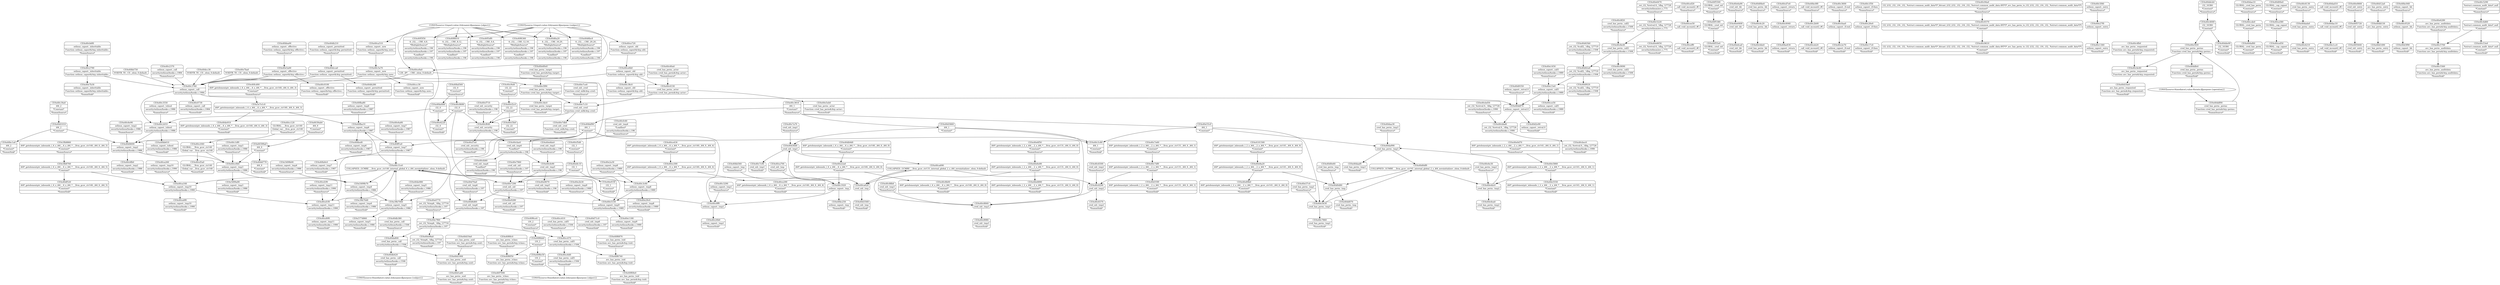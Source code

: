 digraph {
	CE0x40fded0 [shape=record,shape=Mrecord,label="{CE0x40fded0|selinux_capset:_tmp6|security/selinux/hooks.c,1987|*SummSink*}"]
	CE0x40f6870 [shape=record,shape=Mrecord,label="{CE0x40f6870|avc_has_perm:_tsid|Function::avc_has_perm&Arg::tsid::|*SummSource*}"]
	CE0x40cef20 [shape=record,shape=Mrecord,label="{CE0x40cef20|_call_void_mcount()_#3|*SummSource*}"]
	CE0x40c5220 [shape=record,shape=Mrecord,label="{CE0x40c5220|_ret_i32_%retval.0,_!dbg_!27728|security/selinux/avc.c,775}"]
	CE0x40cf5d0 [shape=record,shape=Mrecord,label="{CE0x40cf5d0|i32_1|*Constant*|*SummSource*}"]
	CE0x40e29c0 [shape=record,shape=Mrecord,label="{CE0x40e29c0|selinux_capset:_tmp8|security/selinux/hooks.c,1989|*SummSink*}"]
	CE0x40c8b00 [shape=record,shape=Mrecord,label="{CE0x40c8b00|i64*_getelementptr_inbounds_(_6_x_i64_,_6_x_i64_*___llvm_gcov_ctr140,_i64_0,_i64_0)|*Constant*|*SummSink*}"]
	CE0x40d9350 [shape=record,shape=Mrecord,label="{CE0x40d9350|selinux_capset:_retval.0|*SummSource*}"]
	CE0x40bb560 [shape=record,shape=Mrecord,label="{CE0x40bb560|selinux_capset:_tmp|*SummSource*}"]
	CE0x40d42a0 [shape=record,shape=Mrecord,label="{CE0x40d42a0|_ret_i32_%call2,_!dbg_!27719|security/selinux/hooks.c,1508}"]
	CE0x40da990 [shape=record,shape=Mrecord,label="{CE0x40da990|cred_has_perm:_tmp3}"]
	CE0x40e5860 [shape=record,shape=Mrecord,label="{CE0x40e5860|i64*_getelementptr_inbounds_(_2_x_i64_,_2_x_i64_*___llvm_gcov_ctr141,_i64_0,_i64_1)|*Constant*}"]
	CE0x40f5500 [shape=record,shape=Mrecord,label="{CE0x40f5500|GLOBAL:_cred_sid|*Constant*|*SummSource*}"]
	CE0x40e6a90 [shape=record,shape=Mrecord,label="{CE0x40e6a90|cred_sid:_bb|*SummSource*}"]
	CE0x40f55e0 [shape=record,shape=Mrecord,label="{CE0x40f55e0|GLOBAL:_cred_sid|*Constant*|*SummSink*}"]
	CE0x40c6c20 [shape=record,shape=Mrecord,label="{CE0x40c6c20|cred_has_perm:_bb}"]
	CE0x40dd070 [shape=record,shape=Mrecord,label="{CE0x40dd070|cred_has_perm:_tmp|*SummSink*}"]
	CE0x40f6ce0 [shape=record,shape=Mrecord,label="{CE0x40f6ce0|i16_2|*Constant*|*SummSource*}"]
	CE0x40e7960 [shape=record,shape=Mrecord,label="{CE0x40e7960|cred_sid:_sid|security/selinux/hooks.c,197|*SummSource*}"]
	CE0x40f6010 [shape=record,shape=Mrecord,label="{CE0x40f6010|4:_i32,_:_CRE_8,12_|*MultipleSource*|security/selinux/hooks.c,196|security/selinux/hooks.c,197|*LoadInst*|security/selinux/hooks.c,196}"]
	CE0x40c0040 [shape=record,shape=Mrecord,label="{CE0x40c0040|selinux_capset:_return}"]
	CE0x40bb610 [shape=record,shape=Mrecord,label="{CE0x40bb610|selinux_capset:_tobool|security/selinux/hooks.c,1986|*SummSink*}"]
	CE0x40e0770 [shape=record,shape=Mrecord,label="{CE0x40e0770|_ret_i32_%tmp6,_!dbg_!27716|security/selinux/hooks.c,197|*SummSource*}"]
	CE0x5fb8860 [shape=record,shape=Mrecord,label="{CE0x5fb8860|i64*_getelementptr_inbounds_(_6_x_i64_,_6_x_i64_*___llvm_gcov_ctr140,_i64_0,_i64_5)|*Constant*|*SummSource*}"]
	CE0x40bbf90 [shape=record,shape=Mrecord,label="{CE0x40bbf90|i64_1|*Constant*}"]
	CE0x5774860 [shape=record,shape=Mrecord,label="{CE0x5774860|selinux_capset:_tmp5|security/selinux/hooks.c,1986|*SummSink*}"]
	CE0x40ceb20 [shape=record,shape=Mrecord,label="{CE0x40ceb20|_call_void_mcount()_#3|*SummSink*}"]
	CE0x40c20b0 [shape=record,shape=Mrecord,label="{CE0x40c20b0|selinux_capset:_tmp1|*SummSink*}"]
	CE0x6039ab0 [shape=record,shape=Mrecord,label="{CE0x6039ab0|i64_0|*Constant*|*SummSource*}"]
	CE0x5499b70 [shape=record,shape=Mrecord,label="{CE0x5499b70|selinux_capset:_tmp4|security/selinux/hooks.c,1986}"]
	CE0x40ca690 [shape=record,shape=Mrecord,label="{CE0x40ca690|COLLAPSED:_GCMRE___llvm_gcov_ctr131_internal_global_2_x_i64_zeroinitializer:_elem_0:default:}"]
	CE0x40e7ce0 [shape=record,shape=Mrecord,label="{CE0x40e7ce0|cred_sid:_cred|Function::cred_sid&Arg::cred::|*SummSource*}"]
	CE0x40c6fb0 [shape=record,shape=Mrecord,label="{CE0x40c6fb0|selinux_capset:_tmp2|security/selinux/hooks.c,1986|*SummSink*}"]
	CE0x40cee50 [shape=record,shape=Mrecord,label="{CE0x40cee50|_call_void_mcount()_#3}"]
	CE0x40e08a0 [shape=record,shape=Mrecord,label="{CE0x40e08a0|_ret_i32_%tmp6,_!dbg_!27716|security/selinux/hooks.c,197|*SummSink*}"]
	CE0x40c0aa0 [shape=record,shape=Mrecord,label="{CE0x40c0aa0|selinux_capset:_if.end}"]
	CE0x40ddf70 [shape=record,shape=Mrecord,label="{CE0x40ddf70|selinux_capset:_retval.0}"]
	CE0x40f5df0 [shape=record,shape=Mrecord,label="{CE0x40f5df0|4:_i32,_:_CRE_0,4_|*MultipleSource*|security/selinux/hooks.c,196|security/selinux/hooks.c,197|*LoadInst*|security/selinux/hooks.c,196}"]
	"CONST[source:1(input),value:2(dynamic)][purpose:{subject}]"
	CE0x40ca0f0 [shape=record,shape=Mrecord,label="{CE0x40ca0f0|selinux_capset:_tmp10|security/selinux/hooks.c,1990|*SummSink*}"]
	CE0x40cd1f0 [shape=record,shape=Mrecord,label="{CE0x40cd1f0|selinux_capset:_tmp11|security/selinux/hooks.c,1990}"]
	CE0x5e7e1c0 [shape=record,shape=Mrecord,label="{CE0x5e7e1c0|i64*_getelementptr_inbounds_(_6_x_i64_,_6_x_i64_*___llvm_gcov_ctr140,_i64_0,_i64_3)|*Constant*}"]
	CE0x40e5f90 [shape=record,shape=Mrecord,label="{CE0x40e5f90|cred_has_perm:_target|Function::cred_has_perm&Arg::target::}"]
	CE0x40c8300 [shape=record,shape=Mrecord,label="{CE0x40c8300|cred_sid:_tmp2|*SummSource*}"]
	CE0x40c26e0 [shape=record,shape=Mrecord,label="{CE0x40c26e0|selinux_capset:_if.then}"]
	CE0x40c9370 [shape=record,shape=Mrecord,label="{CE0x40c9370|i32_(i32,_i32,_i16,_i32,_%struct.common_audit_data*)*_bitcast_(i32_(i32,_i32,_i16,_i32,_%struct.common_audit_data.495*)*_avc_has_perm_to_i32_(i32,_i32,_i16,_i32,_%struct.common_audit_data*)*)|*Constant*}"]
	CE0x40c1360 [shape=record,shape=Mrecord,label="{CE0x40c1360|selinux_capset:_entry|*SummSink*}"]
	CE0x40e7f60 [shape=record,shape=Mrecord,label="{CE0x40e7f60|_ret_i32_%tmp6,_!dbg_!27716|security/selinux/hooks.c,197}"]
	CE0x40c6330 [shape=record,shape=Mrecord,label="{CE0x40c6330|cred_has_perm:_actor|Function::cred_has_perm&Arg::actor::}"]
	CE0x40f5380 [shape=record,shape=Mrecord,label="{CE0x40f5380|GLOBAL:_cred_sid|*Constant*}"]
	CE0x40c3290 [shape=record,shape=Mrecord,label="{CE0x40c3290|selinux_capset:_tmp1|*SummSource*}"]
	CE0x40e7db0 [shape=record,shape=Mrecord,label="{CE0x40e7db0|cred_sid:_cred|Function::cred_sid&Arg::cred::|*SummSink*}"]
	CE0x40fa9c0 [shape=record,shape=Mrecord,label="{CE0x40fa9c0|selinux_capset:_tmp7|security/selinux/hooks.c,1987|*SummSink*}"]
	CE0x40f6e50 [shape=record,shape=Mrecord,label="{CE0x40f6e50|i16_2|*Constant*|*SummSink*}"]
	CE0x40c4000 [shape=record,shape=Mrecord,label="{CE0x40c4000|i32_16384|*Constant*}"]
	CE0x40c8980 [shape=record,shape=Mrecord,label="{CE0x40c8980|cred_sid:_tmp3|*SummSink*}"]
	CE0x40ccde0 [shape=record,shape=Mrecord,label="{CE0x40ccde0|GLOBAL:_cred_has_perm|*Constant*}"]
	CE0x40cbec0 [shape=record,shape=Mrecord,label="{CE0x40cbec0|_ret_i32_%retval.0,_!dbg_!27726|security/selinux/hooks.c,1990|*SummSink*}"]
	CE0x40bc0f0 [shape=record,shape=Mrecord,label="{CE0x40bc0f0|_call_void_mcount()_#3|*SummSource*}"]
	CE0x40cfe90 [shape=record,shape=Mrecord,label="{CE0x40cfe90|cred_sid:_tmp5|security/selinux/hooks.c,196}"]
	CE0x40ca580 [shape=record,shape=Mrecord,label="{CE0x40ca580|GLOBAL:_cap_capset|*Constant*}"]
	CE0x40e5eb0 [shape=record,shape=Mrecord,label="{CE0x40e5eb0|cred_has_perm:_actor|Function::cred_has_perm&Arg::actor::|*SummSink*}"]
	CE0x40d00e0 [shape=record,shape=Mrecord,label="{CE0x40d00e0|GLOBAL:_cap_capset|*Constant*|*SummSource*}"]
	CE0x40c6e90 [shape=record,shape=Mrecord,label="{CE0x40c6e90|selinux_capset:_tmp2|security/selinux/hooks.c,1986|*SummSource*}"]
	CE0x5fb8760 [shape=record,shape=Mrecord,label="{CE0x5fb8760|i64*_getelementptr_inbounds_(_6_x_i64_,_6_x_i64_*___llvm_gcov_ctr140,_i64_0,_i64_5)|*Constant*}"]
	CE0x40e0d70 [shape=record,shape=Mrecord,label="{CE0x40e0d70|i64*_getelementptr_inbounds_(_2_x_i64_,_2_x_i64_*___llvm_gcov_ctr141,_i64_0,_i64_1)|*Constant*|*SummSource*}"]
	"CONST[source:0(mediator),value:2(dynamic)][purpose:{subject}]"
	CE0x40c8680 [shape=record,shape=Mrecord,label="{CE0x40c8680|i32_0|*Constant*}"]
	CE0x40c9610 [shape=record,shape=Mrecord,label="{CE0x40c9610|i32_(i32,_i32,_i16,_i32,_%struct.common_audit_data*)*_bitcast_(i32_(i32,_i32,_i16,_i32,_%struct.common_audit_data.495*)*_avc_has_perm_to_i32_(i32,_i32,_i16,_i32,_%struct.common_audit_data*)*)|*Constant*|*SummSink*}"]
	CE0x40e27f0 [shape=record,shape=Mrecord,label="{CE0x40e27f0|selinux_capset:_entry}"]
	CE0x40ce300 [shape=record,shape=Mrecord,label="{CE0x40ce300|i64*_getelementptr_inbounds_(_6_x_i64_,_6_x_i64_*___llvm_gcov_ctr140,_i64_0,_i64_4)|*Constant*}"]
	CE0x40e55c0 [shape=record,shape=Mrecord,label="{CE0x40e55c0|i64_1|*Constant*}"]
	CE0x40ca700 [shape=record,shape=Mrecord,label="{CE0x40ca700|cred_sid:_tmp|*SummSource*}"]
	CE0x40d71c0 [shape=record,shape=Mrecord,label="{CE0x40d71c0|cred_sid:_tmp6|security/selinux/hooks.c,197|*SummSink*}"]
	CE0x40dd770 [shape=record,shape=Mrecord,label="{CE0x40dd770|i64_0|*Constant*|*SummSink*}"]
	CE0x40c34a0 [shape=record,shape=Mrecord,label="{CE0x40c34a0|i64_2|*Constant*|*SummSource*}"]
	CE0x40c1df0 [shape=record,shape=Mrecord,label="{CE0x40c1df0|selinux_capset:_tmp3|security/selinux/hooks.c,1986|*SummSource*}"]
	CE0x40fba10 [shape=record,shape=Mrecord,label="{CE0x40fba10|selinux_capset:_tmp6|security/selinux/hooks.c,1987}"]
	CE0x40bba00 [shape=record,shape=Mrecord,label="{CE0x40bba00|selinux_capset:_effective|Function::selinux_capset&Arg::effective::|*SummSource*}"]
	CE0x40d2e90 [shape=record,shape=Mrecord,label="{CE0x40d2e90|selinux_capset:_retval.0|*SummSink*}"]
	CE0x40ca260 [shape=record,shape=Mrecord,label="{CE0x40ca260|selinux_capset:_tmp10|security/selinux/hooks.c,1990|*SummSource*}"]
	CE0x40cbd50 [shape=record,shape=Mrecord,label="{CE0x40cbd50|_ret_i32_%retval.0,_!dbg_!27726|security/selinux/hooks.c,1990|*SummSource*}"]
	CE0x40cce50 [shape=record,shape=Mrecord,label="{CE0x40cce50|selinux_capset:_call1|security/selinux/hooks.c,1989|*SummSink*}"]
	CE0x40e8a20 [shape=record,shape=Mrecord,label="{CE0x40e8a20|i64*_getelementptr_inbounds_(_2_x_i64_,_2_x_i64_*___llvm_gcov_ctr141,_i64_0,_i64_0)|*Constant*}"]
	CE0x40ca160 [shape=record,shape=Mrecord,label="{CE0x40ca160|selinux_capset:_tmp10|security/selinux/hooks.c,1990}"]
	CE0x40cfc60 [shape=record,shape=Mrecord,label="{CE0x40cfc60|cred_sid:_tmp4|*LoadInst*|security/selinux/hooks.c,196|*SummSource*}"]
	"CONST[source:0(mediator),value:0(static)][purpose:{operation}]"
	CE0x40d1010 [shape=record,shape=Mrecord,label="{CE0x40d1010|i64_2|*Constant*}"]
	CE0x40d36d0 [shape=record,shape=Mrecord,label="{CE0x40d36d0|cred_sid:_tmp1}"]
	CE0x40ce430 [shape=record,shape=Mrecord,label="{CE0x40ce430|i64*_getelementptr_inbounds_(_6_x_i64_,_6_x_i64_*___llvm_gcov_ctr140,_i64_0,_i64_4)|*Constant*|*SummSource*}"]
	CE0x40f6360 [shape=record,shape=Mrecord,label="{CE0x40f6360|4:_i32,_:_CRE_12,16_|*MultipleSource*|security/selinux/hooks.c,196|security/selinux/hooks.c,197|*LoadInst*|security/selinux/hooks.c,196}"]
	CE0x40de980 [shape=record,shape=Mrecord,label="{CE0x40de980|selinux_capset:_tmp5|security/selinux/hooks.c,1986|*SummSource*}"]
	"CONST[source:1(input),value:2(dynamic)][purpose:{object}]"
	CE0x40e6f50 [shape=record,shape=Mrecord,label="{CE0x40e6f50|i64*_getelementptr_inbounds_(_2_x_i64_,_2_x_i64_*___llvm_gcov_ctr131,_i64_0,_i64_0)|*Constant*|*SummSource*}"]
	CE0x40c6de0 [shape=record,shape=Mrecord,label="{CE0x40c6de0|cred_has_perm:_bb|*SummSink*}"]
	CE0x40da800 [shape=record,shape=Mrecord,label="{CE0x40da800|cred_has_perm:_call|security/selinux/hooks.c,1506}"]
	CE0x40c38c0 [shape=record,shape=Mrecord,label="{CE0x40c38c0|selinux_capset:_old|Function::selinux_capset&Arg::old::|*SummSink*}"]
	CE0x40e13e0 [shape=record,shape=Mrecord,label="{CE0x40e13e0|selinux_capset:_call1|security/selinux/hooks.c,1989}"]
	CE0x40c7df0 [shape=record,shape=Mrecord,label="{CE0x40c7df0|i64*_getelementptr_inbounds_(_2_x_i64_,_2_x_i64_*___llvm_gcov_ctr131,_i64_0,_i64_1)|*Constant*}"]
	CE0x40d3660 [shape=record,shape=Mrecord,label="{CE0x40d3660|i64_1|*Constant*}"]
	CE0x40e6400 [shape=record,shape=Mrecord,label="{CE0x40e6400|cred_sid:_bb}"]
	CE0x40c3810 [shape=record,shape=Mrecord,label="{CE0x40c3810|i64_1|*Constant*|*SummSource*}"]
	CE0x40c6130 [shape=record,shape=Mrecord,label="{CE0x40c6130|cred_has_perm:_entry|*SummSource*}"]
	CE0x40cc040 [shape=record,shape=Mrecord,label="{CE0x40cc040|GLOBAL:___llvm_gcov_ctr140|Global_var:__llvm_gcov_ctr140}"]
	CE0x40db9d0 [shape=record,shape=Mrecord,label="{CE0x40db9d0|i64*_getelementptr_inbounds_(_6_x_i64_,_6_x_i64_*___llvm_gcov_ctr140,_i64_0,_i64_0)|*Constant*|*SummSource*}"]
	CE0x40f6fc0 [shape=record,shape=Mrecord,label="{CE0x40f6fc0|avc_has_perm:_tclass|Function::avc_has_perm&Arg::tclass::|*SummSource*}"]
	CE0x40c31e0 [shape=record,shape=Mrecord,label="{CE0x40c31e0|COLLAPSED:_GCMRE___llvm_gcov_ctr140_internal_global_6_x_i64_zeroinitializer:_elem_0:default:}"]
	CE0x40e6470 [shape=record,shape=Mrecord,label="{CE0x40e6470|_ret_i32_%retval.0,_!dbg_!27728|security/selinux/avc.c,775|*SummSource*}"]
	CE0x40ce290 [shape=record,shape=Mrecord,label="{CE0x40ce290|i64*_getelementptr_inbounds_(_6_x_i64_,_6_x_i64_*___llvm_gcov_ctr140,_i64_0,_i64_4)|*Constant*|*SummSink*}"]
	CE0x40c5f40 [shape=record,shape=Mrecord,label="{CE0x40c5f40|selinux_capset:_entry|*SummSource*}"]
	CE0x40dac10 [shape=record,shape=Mrecord,label="{CE0x40dac10|_call_void_mcount()_#3}"]
	CE0x40f5720 [shape=record,shape=Mrecord,label="{CE0x40f5720|cred_sid:_entry}"]
	CE0x40e8c10 [shape=record,shape=Mrecord,label="{CE0x40e8c10|i32_1|*Constant*}"]
	CE0x40e9280 [shape=record,shape=Mrecord,label="{CE0x40e9280|cred_sid:_sid|security/selinux/hooks.c,197|*SummSink*}"]
	CE0x40dae10 [shape=record,shape=Mrecord,label="{CE0x40dae10|GLOBAL:_cred_has_perm|*Constant*|*SummSource*}"]
	CE0x40e5f20 [shape=record,shape=Mrecord,label="{CE0x40e5f20|cred_has_perm:_perms|Function::cred_has_perm&Arg::perms::}"]
	CE0x40e1450 [shape=record,shape=Mrecord,label="{CE0x40e1450|selinux_capset:_call1|security/selinux/hooks.c,1989|*SummSource*}"]
	CE0x40c1920 [shape=record,shape=Mrecord,label="{CE0x40c1920|selinux_capset:_tmp}"]
	CE0x40bd480 [shape=record,shape=Mrecord,label="{CE0x40bd480|i32_0|*Constant*}"]
	CE0x40e7b30 [shape=record,shape=Mrecord,label="{CE0x40e7b30|selinux_capset:_inheritable|Function::selinux_capset&Arg::inheritable::|*SummSink*}"]
	CE0x40e9070 [shape=record,shape=Mrecord,label="{CE0x40e9070|cred_sid:_tmp5|security/selinux/hooks.c,196|*SummSink*}"]
	CE0x40de910 [shape=record,shape=Mrecord,label="{CE0x40de910|i64*_getelementptr_inbounds_(_6_x_i64_,_6_x_i64_*___llvm_gcov_ctr140,_i64_0,_i64_3)|*Constant*|*SummSink*}"]
	CE0x40cd0f0 [shape=record,shape=Mrecord,label="{CE0x40cd0f0|selinux_capset:_tmp11|security/selinux/hooks.c,1990|*SummSink*}"]
	CE0x40e7ba0 [shape=record,shape=Mrecord,label="{CE0x40e7ba0|VOIDTB_TE:_CE:_elem_0:default:}"]
	CE0x40d1a60 [shape=record,shape=Mrecord,label="{CE0x40d1a60|avc_has_perm:_ssid|Function::avc_has_perm&Arg::ssid::|*SummSink*}"]
	CE0x40fba80 [shape=record,shape=Mrecord,label="{CE0x40fba80|selinux_capset:_tmp6|security/selinux/hooks.c,1987|*SummSource*}"]
	CE0x40ddf00 [shape=record,shape=Mrecord,label="{CE0x40ddf00|cred_has_perm:_perms|Function::cred_has_perm&Arg::perms::|*SummSource*}"]
	CE0x40d43b0 [shape=record,shape=Mrecord,label="{CE0x40d43b0|_ret_i32_%call2,_!dbg_!27719|security/selinux/hooks.c,1508|*SummSource*}"]
	CE0x40db420 [shape=record,shape=Mrecord,label="{CE0x40db420|cred_has_perm:_call|security/selinux/hooks.c,1506|*SummSink*}"]
	CE0x40e7290 [shape=record,shape=Mrecord,label="{CE0x40e7290|cred_sid:_sid|security/selinux/hooks.c,197}"]
	CE0x40c0100 [shape=record,shape=Mrecord,label="{CE0x40c0100|selinux_capset:_effective|Function::selinux_capset&Arg::effective::|*SummSink*}"]
	CE0x40d35f0 [shape=record,shape=Mrecord,label="{CE0x40d35f0|i64*_getelementptr_inbounds_(_2_x_i64_,_2_x_i64_*___llvm_gcov_ctr131,_i64_0,_i64_1)|*Constant*|*SummSink*}"]
	CE0x40c7860 [shape=record,shape=Mrecord,label="{CE0x40c7860|cred_has_perm:_tmp1|*SummSink*}"]
	CE0x40d12a0 [shape=record,shape=Mrecord,label="{CE0x40d12a0|avc_has_perm:_entry|*SummSource*}"]
	CE0x40c8290 [shape=record,shape=Mrecord,label="{CE0x40c8290|cred_sid:_tmp2}"]
	CE0x40f5f50 [shape=record,shape=Mrecord,label="{CE0x40f5f50|4:_i32,_:_CRE_4,8_|*MultipleSource*|security/selinux/hooks.c,196|security/selinux/hooks.c,197|*LoadInst*|security/selinux/hooks.c,196}"]
	CE0x4101500 [shape=record,shape=Mrecord,label="{CE0x4101500|i64*_getelementptr_inbounds_(_2_x_i64_,_2_x_i64_*___llvm_gcov_ctr141,_i64_0,_i64_0)|*Constant*|*SummSource*}"]
	CE0x40cfd40 [shape=record,shape=Mrecord,label="{CE0x40cfd40|cred_sid:_tmp4|*LoadInst*|security/selinux/hooks.c,196|*SummSink*}"]
	CE0x40d6a20 [shape=record,shape=Mrecord,label="{CE0x40d6a20|4:_i32,_:_CRE_16,20_|*MultipleSource*|security/selinux/hooks.c,196|security/selinux/hooks.c,197|*LoadInst*|security/selinux/hooks.c,196}"]
	CE0x40cd2f0 [shape=record,shape=Mrecord,label="{CE0x40cd2f0|selinux_capset:_tmp11|security/selinux/hooks.c,1990|*SummSource*}"]
	CE0x40c17c0 [shape=record,shape=Mrecord,label="{CE0x40c17c0|selinux_capset:_if.then|*SummSink*}"]
	CE0x40ddfe0 [shape=record,shape=Mrecord,label="{CE0x40ddfe0|cred_has_perm:_perms|Function::cred_has_perm&Arg::perms::|*SummSink*}"]
	CE0x40bc040 [shape=record,shape=Mrecord,label="{CE0x40bc040|selinux_capset:_bb|*SummSource*}"]
	CE0x40bc250 [shape=record,shape=Mrecord,label="{CE0x40bc250|selinux_capset:_tmp|*SummSink*}"]
	CE0x40c3c60 [shape=record,shape=Mrecord,label="{CE0x40c3c60|selinux_capset:_tmp8|security/selinux/hooks.c,1989}"]
	CE0x5499b00 [shape=record,shape=Mrecord,label="{CE0x5499b00|selinux_capset:_tmp4|security/selinux/hooks.c,1986|*SummSource*}"]
	CE0x40e22a0 [shape=record,shape=Mrecord,label="{CE0x40e22a0|i64*_getelementptr_inbounds_(_6_x_i64_,_6_x_i64_*___llvm_gcov_ctr140,_i64_0,_i64_0)|*Constant*}"]
	CE0x40d0be0 [shape=record,shape=Mrecord,label="{CE0x40d0be0|cred_has_perm:_bb|*SummSource*}"]
	CE0x40d3f90 [shape=record,shape=Mrecord,label="{CE0x40d3f90|selinux_capset:_bb|*SummSink*}"]
	CE0x40e57c0 [shape=record,shape=Mrecord,label="{CE0x40e57c0|cred_has_perm:_tmp1|*SummSource*}"]
	CE0x40e5630 [shape=record,shape=Mrecord,label="{CE0x40e5630|cred_has_perm:_tmp1}"]
	CE0x40e4e30 [shape=record,shape=Mrecord,label="{CE0x40e4e30|cred_has_perm:_tmp2|*SummSource*}"]
	CE0x40f6bb0 [shape=record,shape=Mrecord,label="{CE0x40f6bb0|i16_2|*Constant*}"]
	CE0x40db380 [shape=record,shape=Mrecord,label="{CE0x40db380|cred_has_perm:_call|security/selinux/hooks.c,1506|*SummSource*}"]
	CE0x40e91f0 [shape=record,shape=Mrecord,label="{CE0x40e91f0|i32_1|*Constant*|*SummSink*}"]
	CE0x40cf640 [shape=record,shape=Mrecord,label="{CE0x40cf640|cred_sid:_security|security/selinux/hooks.c,196}"]
	CE0x40c88b0 [shape=record,shape=Mrecord,label="{CE0x40c88b0|cred_sid:_tmp3|*SummSource*}"]
	CE0x40c60a0 [shape=record,shape=Mrecord,label="{CE0x40c60a0|cred_has_perm:_actor|Function::cred_has_perm&Arg::actor::|*SummSource*}"]
	CE0x40cf710 [shape=record,shape=Mrecord,label="{CE0x40cf710|cred_sid:_security|security/selinux/hooks.c,196|*SummSource*}"]
	CE0x40bb750 [shape=record,shape=Mrecord,label="{CE0x40bb750|VOIDTB_TE:_CE:_elem_0:default:}"]
	CE0x40cf4d0 [shape=record,shape=Mrecord,label="{CE0x40cf4d0|i32_22|*Constant*|*SummSource*}"]
	CE0x40c2370 [shape=record,shape=Mrecord,label="{CE0x40c2370|selinux_capset:_call|security/selinux/hooks.c,1984|*SummSource*}"]
	CE0x40d4600 [shape=record,shape=Mrecord,label="{CE0x40d4600|selinux_capset:_tmp2|security/selinux/hooks.c,1986}"]
	CE0x40daf60 [shape=record,shape=Mrecord,label="{CE0x40daf60|GLOBAL:_cred_has_perm|*Constant*|*SummSink*}"]
	CE0x40c3600 [shape=record,shape=Mrecord,label="{CE0x40c3600|selinux_capset:_if.end|*SummSource*}"]
	CE0x40cbbd0 [shape=record,shape=Mrecord,label="{CE0x40cbbd0|_ret_i32_%retval.0,_!dbg_!27726|security/selinux/hooks.c,1990}"]
	CE0x40e7c10 [shape=record,shape=Mrecord,label="{CE0x40e7c10|cred_sid:_cred|Function::cred_sid&Arg::cred::}"]
	CE0x40f7090 [shape=record,shape=Mrecord,label="{CE0x40f7090|avc_has_perm:_tclass|Function::avc_has_perm&Arg::tclass::|*SummSink*}"]
	CE0x40d19a0 [shape=record,shape=Mrecord,label="{CE0x40d19a0|avc_has_perm:_ssid|Function::avc_has_perm&Arg::ssid::|*SummSource*}"]
	CE0x40c4e40 [shape=record,shape=Mrecord,label="{CE0x40c4e40|avc_has_perm:_requested|Function::avc_has_perm&Arg::requested::}"]
	CE0x40be830 [shape=record,shape=Mrecord,label="{CE0x40be830|selinux_capset:_return|*SummSink*}"]
	CE0x40c8370 [shape=record,shape=Mrecord,label="{CE0x40c8370|cred_sid:_tmp2|*SummSink*}"]
	CE0x40c5560 [shape=record,shape=Mrecord,label="{CE0x40c5560|avc_has_perm:_auditdata|Function::avc_has_perm&Arg::auditdata::|*SummSink*}"]
	CE0x40dde00 [shape=record,shape=Mrecord,label="{CE0x40dde00|i32_16384|*Constant*|*SummSink*}"]
	CE0x40cf3b0 [shape=record,shape=Mrecord,label="{CE0x40cf3b0|i32_22|*Constant*|*SummSink*}"]
	CE0x40dad10 [shape=record,shape=Mrecord,label="{CE0x40dad10|_call_void_mcount()_#3|*SummSource*}"]
	CE0x40ff1a0 [shape=record,shape=Mrecord,label="{CE0x40ff1a0|selinux_capset:_tmp7|security/selinux/hooks.c,1987}"]
	CE0x40ddcb0 [shape=record,shape=Mrecord,label="{CE0x40ddcb0|i32_16384|*Constant*|*SummSource*}"]
	CE0x40e6650 [shape=record,shape=Mrecord,label="{CE0x40e6650|_ret_i32_%retval.0,_!dbg_!27728|security/selinux/avc.c,775|*SummSink*}"]
	CE0x40d6d60 [shape=record,shape=Mrecord,label="{CE0x40d6d60|cred_sid:_tmp6|security/selinux/hooks.c,197}"]
	CE0x40bc1a0 [shape=record,shape=Mrecord,label="{CE0x40bc1a0|i64_2|*Constant*|*SummSink*}"]
	CE0x40c2e70 [shape=record,shape=Mrecord,label="{CE0x40c2e70|selinux_capset:_if.end|*SummSink*}"]
	CE0x40cd7e0 [shape=record,shape=Mrecord,label="{CE0x40cd7e0|selinux_capset:_return|*SummSource*}"]
	CE0x40c1f50 [shape=record,shape=Mrecord,label="{CE0x40c1f50|selinux_capset:_if.then|*SummSource*}"]
	CE0x40c2790 [shape=record,shape=Mrecord,label="{CE0x40c2790|selinux_capset:_inheritable|Function::selinux_capset&Arg::inheritable::}"]
	CE0x40e2b30 [shape=record,shape=Mrecord,label="{CE0x40e2b30|selinux_capset:_tmp9|security/selinux/hooks.c,1989|*SummSource*}"]
	CE0x40dada0 [shape=record,shape=Mrecord,label="{CE0x40dada0|cred_has_perm:_entry}"]
	CE0x40cc0b0 [shape=record,shape=Mrecord,label="{CE0x40cc0b0|selinux_capset:_tmp3|security/selinux/hooks.c,1986}"]
	CE0x40c8e40 [shape=record,shape=Mrecord,label="{CE0x40c8e40|cred_has_perm:_call2|security/selinux/hooks.c,1508}"]
	CE0x40d1900 [shape=record,shape=Mrecord,label="{CE0x40d1900|avc_has_perm:_ssid|Function::avc_has_perm&Arg::ssid::}"]
	CE0x40c7a70 [shape=record,shape=Mrecord,label="{CE0x40c7a70|cred_sid:_tmp1|*SummSource*}"]
	CE0x40c8f20 [shape=record,shape=Mrecord,label="{CE0x40c8f20|cred_has_perm:_call2|security/selinux/hooks.c,1508|*SummSource*}"]
	CE0x40c3dc0 [shape=record,shape=Mrecord,label="{CE0x40c3dc0|cred_has_perm:_target|Function::cred_has_perm&Arg::target::|*SummSink*}"]
	CE0x40d0d80 [shape=record,shape=Mrecord,label="{CE0x40d0d80|cred_has_perm:_tmp}"]
	CE0x40e2a30 [shape=record,shape=Mrecord,label="{CE0x40e2a30|selinux_capset:_tmp8|security/selinux/hooks.c,1989|*SummSource*}"]
	CE0x40cc610 [shape=record,shape=Mrecord,label="{CE0x40cc610|cred_has_perm:_call1|security/selinux/hooks.c,1506|*SummSource*}"]
	CE0x40e5330 [shape=record,shape=Mrecord,label="{CE0x40e5330|selinux_capset:_tmp9|security/selinux/hooks.c,1989}"]
	CE0x40e4ea0 [shape=record,shape=Mrecord,label="{CE0x40e4ea0|cred_has_perm:_tmp2|*SummSink*}"]
	CE0x40f6f50 [shape=record,shape=Mrecord,label="{CE0x40f6f50|avc_has_perm:_tclass|Function::avc_has_perm&Arg::tclass::}"]
	CE0x40e6ca0 [shape=record,shape=Mrecord,label="{CE0x40e6ca0|cred_sid:_bb|*SummSink*}"]
	CE0x40e0660 [shape=record,shape=Mrecord,label="{CE0x40e0660|cred_sid:_entry|*SummSource*}"]
	CE0x40c5700 [shape=record,shape=Mrecord,label="{CE0x40c5700|avc_has_perm:_auditdata|Function::avc_has_perm&Arg::auditdata::}"]
	CE0x40c6210 [shape=record,shape=Mrecord,label="{CE0x40c6210|cred_has_perm:_entry|*SummSink*}"]
	CE0x40e6e80 [shape=record,shape=Mrecord,label="{CE0x40e6e80|i64*_getelementptr_inbounds_(_2_x_i64_,_2_x_i64_*___llvm_gcov_ctr131,_i64_0,_i64_0)|*Constant*}"]
	CE0x40ce9a0 [shape=record,shape=Mrecord,label="{CE0x40ce9a0|128:_i8*,_:_CRE:_elem_0:default:}"]
	CE0x40e6890 [shape=record,shape=Mrecord,label="{CE0x40e6890|i64*_getelementptr_inbounds_(_2_x_i64_,_2_x_i64_*___llvm_gcov_ctr131,_i64_0,_i64_0)|*Constant*|*SummSink*}"]
	CE0x40c7c90 [shape=record,shape=Mrecord,label="{CE0x40c7c90|cred_sid:_tmp1|*SummSink*}"]
	CE0x40ced50 [shape=record,shape=Mrecord,label="{CE0x40ced50|GLOBAL:_cap_capset|*Constant*|*SummSink*}"]
	CE0x40cf7e0 [shape=record,shape=Mrecord,label="{CE0x40cf7e0|cred_sid:_security|security/selinux/hooks.c,196|*SummSink*}"]
	CE0x40dcc30 [shape=record,shape=Mrecord,label="{CE0x40dcc30|VOIDTB_TE:_CE:_elem_0:default:}"]
	CE0x40fcd00 [shape=record,shape=Mrecord,label="{CE0x40fcd00|i64*_getelementptr_inbounds_(_6_x_i64_,_6_x_i64_*___llvm_gcov_ctr140,_i64_0,_i64_3)|*Constant*|*SummSource*}"]
	CE0x40d70a0 [shape=record,shape=Mrecord,label="{CE0x40d70a0|cred_sid:_tmp6|security/selinux/hooks.c,197|*SummSource*}"]
	CE0x40df520 [shape=record,shape=Mrecord,label="{CE0x40df520|i64*_getelementptr_inbounds_(_6_x_i64_,_6_x_i64_*___llvm_gcov_ctr140,_i64_0,_i64_5)|*Constant*|*SummSink*}"]
	CE0x40d6bc0 [shape=record,shape=Mrecord,label="{CE0x40d6bc0|4:_i32,_:_CRE_20,24_|*MultipleSource*|security/selinux/hooks.c,196|security/selinux/hooks.c,197|*LoadInst*|security/selinux/hooks.c,196}"]
	CE0x40e8de0 [shape=record,shape=Mrecord,label="{CE0x40e8de0|cred_sid:_tmp5|security/selinux/hooks.c,196|*SummSource*}"]
	CE0x40ccc30 [shape=record,shape=Mrecord,label="{CE0x40ccc30|selinux_capset:_new|Function::selinux_capset&Arg::new::|*SummSink*}"]
	CE0x40c9090 [shape=record,shape=Mrecord,label="{CE0x40c9090|cred_has_perm:_call2|security/selinux/hooks.c,1508|*SummSink*}"]
	CE0x40c5c80 [shape=record,shape=Mrecord,label="{CE0x40c5c80|i64_1|*Constant*|*SummSink*}"]
	CE0x40c2d10 [shape=record,shape=Mrecord,label="{CE0x40c2d10|selinux_capset:_tobool|security/selinux/hooks.c,1986}"]
	CE0x40e4220 [shape=record,shape=Mrecord,label="{CE0x40e4220|i32_0|*Constant*|*SummSink*}"]
	CE0x39b7060 [shape=record,shape=Mrecord,label="{CE0x39b7060|selinux_capset:_tmp5|security/selinux/hooks.c,1986}"]
	CE0x40e89b0 [shape=record,shape=Mrecord,label="{CE0x40e89b0|i64*_getelementptr_inbounds_(_2_x_i64_,_2_x_i64_*___llvm_gcov_ctr141,_i64_0,_i64_0)|*Constant*|*SummSink*}"]
	CE0x40c5a70 [shape=record,shape=Mrecord,label="{CE0x40c5a70|selinux_capset:_new|Function::selinux_capset&Arg::new::}"]
	CE0x40db280 [shape=record,shape=Mrecord,label="{CE0x40db280|selinux_capset:_permitted|Function::selinux_capset&Arg::permitted::|*SummSink*}"]
	CE0x40d0e60 [shape=record,shape=Mrecord,label="{CE0x40d0e60|cred_has_perm:_tmp|*SummSource*}"]
	CE0x40c0ff0 [shape=record,shape=Mrecord,label="{CE0x40c0ff0|selinux_capset:_tmp1}"]
	CE0x40e5a00 [shape=record,shape=Mrecord,label="{CE0x40e5a00|selinux_capset:_effective|Function::selinux_capset&Arg::effective::}"]
	CE0x40f3640 [shape=record,shape=Mrecord,label="{CE0x40f3640|cred_sid:_entry|*SummSink*}"]
	CE0x40c94a0 [shape=record,shape=Mrecord,label="{CE0x40c94a0|i32_(i32,_i32,_i16,_i32,_%struct.common_audit_data*)*_bitcast_(i32_(i32,_i32,_i16,_i32,_%struct.common_audit_data.495*)*_avc_has_perm_to_i32_(i32,_i32,_i16,_i32,_%struct.common_audit_data*)*)|*Constant*|*SummSource*}"]
	CE0x40c4fb0 [shape=record,shape=Mrecord,label="{CE0x40c4fb0|avc_has_perm:_requested|Function::avc_has_perm&Arg::requested::|*SummSource*}"]
	CE0x40db530 [shape=record,shape=Mrecord,label="{CE0x40db530|avc_has_perm:_entry}"]
	CE0x40c4d60 [shape=record,shape=Mrecord,label="{CE0x40c4d60|%struct.common_audit_data*_null|*Constant*}"]
	CE0x40c8840 [shape=record,shape=Mrecord,label="{CE0x40c8840|cred_sid:_tmp3}"]
	CE0x40ceff0 [shape=record,shape=Mrecord,label="{CE0x40ceff0|_call_void_mcount()_#3|*SummSink*}"]
	CE0x40cc470 [shape=record,shape=Mrecord,label="{CE0x40cc470|cred_has_perm:_call1|security/selinux/hooks.c,1506}"]
	CE0x39b70d0 [shape=record,shape=Mrecord,label="{CE0x39b70d0|selinux_capset:_tmp4|security/selinux/hooks.c,1986|*SummSink*}"]
	CE0x40d3560 [shape=record,shape=Mrecord,label="{CE0x40d3560|cred_sid:_tmp|*SummSink*}"]
	CE0x40c53e0 [shape=record,shape=Mrecord,label="{CE0x40c53e0|%struct.common_audit_data*_null|*Constant*|*SummSink*}"]
	CE0x40cc6d0 [shape=record,shape=Mrecord,label="{CE0x40cc6d0|cred_has_perm:_call1|security/selinux/hooks.c,1506|*SummSink*}"]
	"CONST[source:0(mediator),value:2(dynamic)][purpose:{object}]"
	CE0x40bd560 [shape=record,shape=Mrecord,label="{CE0x40bd560|i32_0|*Constant*|*SummSource*}"]
	CE0x5499a90 [shape=record,shape=Mrecord,label="{CE0x5499a90|selinux_capset:_tmp3|security/selinux/hooks.c,1986|*SummSink*}"]
	CE0x40c0730 [shape=record,shape=Mrecord,label="{CE0x40c0730|selinux_capset:_call|security/selinux/hooks.c,1984|*SummSink*}"]
	CE0x40daaf0 [shape=record,shape=Mrecord,label="{CE0x40daaf0|cred_has_perm:_tmp3|*SummSink*}"]
	CE0x40cb6f0 [shape=record,shape=Mrecord,label="{CE0x40cb6f0|selinux_capset:_inheritable|Function::selinux_capset&Arg::inheritable::|*SummSource*}"]
	CE0x40c0520 [shape=record,shape=Mrecord,label="{CE0x40c0520|selinux_capset:_bb}"]
	CE0x40e60e0 [shape=record,shape=Mrecord,label="{CE0x40e60e0|cred_has_perm:_target|Function::cred_has_perm&Arg::target::|*SummSource*}"]
	CE0x40db210 [shape=record,shape=Mrecord,label="{CE0x40db210|selinux_capset:_permitted|Function::selinux_capset&Arg::permitted::|*SummSource*}"]
	CE0x40c7e60 [shape=record,shape=Mrecord,label="{CE0x40c7e60|i64*_getelementptr_inbounds_(_2_x_i64_,_2_x_i64_*___llvm_gcov_ctr131,_i64_0,_i64_1)|*Constant*|*SummSource*}"]
	CE0x40e1cc0 [shape=record,shape=Mrecord,label="{CE0x40e1cc0|_call_void_mcount()_#3|*SummSink*}"]
	CE0x40e6280 [shape=record,shape=Mrecord,label="{CE0x40e6280|avc_has_perm:_auditdata|Function::avc_has_perm&Arg::auditdata::|*SummSource*}"]
	CE0x40c2b00 [shape=record,shape=Mrecord,label="{CE0x40c2b00|_call_void_mcount()_#3}"]
	CE0x40f69e0 [shape=record,shape=Mrecord,label="{CE0x40f69e0|avc_has_perm:_tsid|Function::avc_has_perm&Arg::tsid::|*SummSink*}"]
	CE0x40ce720 [shape=record,shape=Mrecord,label="{CE0x40ce720|selinux_capset:_old|Function::selinux_capset&Arg::old::|*SummSource*}"]
	CE0x40ce6b0 [shape=record,shape=Mrecord,label="{CE0x40ce6b0|selinux_capset:_old|Function::selinux_capset&Arg::old::}"]
	CE0x40d0df0 [shape=record,shape=Mrecord,label="{CE0x40d0df0|COLLAPSED:_GCMRE___llvm_gcov_ctr141_internal_global_2_x_i64_zeroinitializer:_elem_0:default:}"]
	CE0x40e4a80 [shape=record,shape=Mrecord,label="{CE0x40e4a80|selinux_capset:_tmp7|security/selinux/hooks.c,1987|*SummSource*}"]
	CE0x40e4dc0 [shape=record,shape=Mrecord,label="{CE0x40e4dc0|cred_has_perm:_tmp2}"]
	CE0x40cc120 [shape=record,shape=Mrecord,label="{CE0x40cc120|GLOBAL:___llvm_gcov_ctr140|Global_var:__llvm_gcov_ctr140|*SummSource*}"]
	CE0x40e5550 [shape=record,shape=Mrecord,label="{CE0x40e5550|i64*_getelementptr_inbounds_(_2_x_i64_,_2_x_i64_*___llvm_gcov_ctr141,_i64_0,_i64_1)|*Constant*|*SummSink*}"]
	CE0x40f6740 [shape=record,shape=Mrecord,label="{CE0x40f6740|avc_has_perm:_tsid|Function::avc_has_perm&Arg::tsid::}"]
	CE0x40d16e0 [shape=record,shape=Mrecord,label="{CE0x40d16e0|avc_has_perm:_requested|Function::avc_has_perm&Arg::requested::|*SummSink*}"]
	CE0x40d1490 [shape=record,shape=Mrecord,label="{CE0x40d1490|avc_has_perm:_entry|*SummSink*}"]
	CE0x40cfae0 [shape=record,shape=Mrecord,label="{CE0x40cfae0|cred_sid:_tmp4|*LoadInst*|security/selinux/hooks.c,196}"]
	CE0x40ca510 [shape=record,shape=Mrecord,label="{CE0x40ca510|selinux_capset:_new|Function::selinux_capset&Arg::new::|*SummSource*}"]
	CE0x40dcca0 [shape=record,shape=Mrecord,label="{CE0x40dcca0|selinux_capset:_permitted|Function::selinux_capset&Arg::permitted::}"]
	CE0x60399a0 [shape=record,shape=Mrecord,label="{CE0x60399a0|i64_0|*Constant*}"]
	CE0x40daa30 [shape=record,shape=Mrecord,label="{CE0x40daa30|cred_has_perm:_tmp3|*SummSource*}"]
	CE0x40ca620 [shape=record,shape=Mrecord,label="{CE0x40ca620|cred_sid:_tmp}"]
	CE0x40c3550 [shape=record,shape=Mrecord,label="{CE0x40c3550|selinux_capset:_tobool|security/selinux/hooks.c,1986|*SummSource*}"]
	CE0x40df420 [shape=record,shape=Mrecord,label="{CE0x40df420|_ret_i32_%call2,_!dbg_!27719|security/selinux/hooks.c,1508|*SummSink*}"]
	CE0x40e1180 [shape=record,shape=Mrecord,label="{CE0x40e1180|selinux_capset:_tmp9|security/selinux/hooks.c,1989|*SummSink*}"]
	CE0x40c5290 [shape=record,shape=Mrecord,label="{CE0x40c5290|%struct.common_audit_data*_null|*Constant*|*SummSource*}"]
	CE0x40cd5a0 [shape=record,shape=Mrecord,label="{CE0x40cd5a0|GLOBAL:___llvm_gcov_ctr140|Global_var:__llvm_gcov_ctr140|*SummSink*}"]
	CE0x40cf2c0 [shape=record,shape=Mrecord,label="{CE0x40cf2c0|i32_22|*Constant*}"]
	CE0x40c3760 [shape=record,shape=Mrecord,label="{CE0x40c3760|selinux_capset:_call|security/selinux/hooks.c,1984}"]
	CE0x40bd480 -> CE0x40e4220
	CE0x40e5f20 -> CE0x40ddfe0
	CE0x40bbf90 -> CE0x40c0ff0
	CE0x40ca160 -> CE0x40cd1f0
	"CONST[source:1(input),value:2(dynamic)][purpose:{object}]" -> CE0x40d6bc0
	CE0x40c2d10 -> CE0x40d4600
	CE0x40c7df0 -> CE0x40d35f0
	"CONST[source:1(input),value:2(dynamic)][purpose:{subject}]" -> CE0x40f5f50
	CE0x40f6f50 -> CE0x40f7090
	CE0x40bc040 -> CE0x40c0520
	CE0x40d1900 -> CE0x40d1a60
	CE0x40e5860 -> CE0x40e4dc0
	"CONST[source:1(input),value:2(dynamic)][purpose:{subject}]" -> CE0x40f5df0
	CE0x40c34a0 -> CE0x40d1010
	CE0x40c94a0 -> CE0x40c9370
	CE0x40f6ce0 -> CE0x40f6bb0
	CE0x40ca620 -> CE0x40d3560
	CE0x40d3660 -> CE0x40c8840
	CE0x40d6d60 -> CE0x40d71c0
	"CONST[source:1(input),value:2(dynamic)][purpose:{object}]" -> CE0x40ca510
	CE0x5fb8760 -> CE0x40df520
	CE0x40ce6b0 -> CE0x40c38c0
	CE0x40d4600 -> CE0x40cc0b0
	CE0x40c31e0 -> CE0x40ca160
	CE0x40da990 -> CE0x40daaf0
	CE0x5e7e1c0 -> CE0x40fba10
	CE0x40f6bb0 -> CE0x40f6e50
	CE0x40cc470 -> CE0x40f6740
	CE0x40c1920 -> CE0x40bc250
	CE0x40d9350 -> CE0x40ddf70
	CE0x40cf5d0 -> CE0x40e8c10
	CE0x40e5a00 -> CE0x40c3760
	"CONST[source:1(input),value:2(dynamic)][purpose:{subject}]" -> CE0x40ce9a0
	CE0x40c4000 -> CE0x40e5f20
	CE0x40e7ba0 -> CE0x40c3760
	CE0x40c0520 -> CE0x40d3f90
	CE0x40db530 -> CE0x40d1490
	CE0x40ca620 -> CE0x40d36d0
	CE0x60399a0 -> CE0x40cc0b0
	CE0x40d42a0 -> CE0x40e13e0
	CE0x40e8c10 -> CE0x40e7290
	"CONST[source:1(input),value:2(dynamic)][purpose:{subject}]" -> CE0x40d6a20
	CE0x40c6330 -> CE0x40e5eb0
	CE0x40f5720 -> CE0x40f3640
	CE0x40e7ce0 -> CE0x40e7c10
	CE0x40ce9a0 -> CE0x40cfae0
	CE0x40cc0b0 -> CE0x5499b70
	CE0x40c3810 -> CE0x40bbf90
	CE0x40bb750 -> CE0x40c3760
	CE0x40c6330 -> CE0x40e7c10
	CE0x40ff1a0 -> CE0x40fa9c0
	CE0x40e7f60 -> CE0x40e08a0
	CE0x60399a0 -> CE0x40dd770
	CE0x40c1df0 -> CE0x40cc0b0
	CE0x40f6870 -> CE0x40f6740
	CE0x40c3c60 -> CE0x40e5330
	CE0x39b7060 -> CE0x40c31e0
	CE0x40f5380 -> CE0x40f55e0
	CE0x40c8290 -> CE0x40c8370
	CE0x40db420 -> "CONST[source:0(mediator),value:2(dynamic)][purpose:{subject}]"
	CE0x40c3600 -> CE0x40c0aa0
	CE0x40bd480 -> CE0x40c2d10
	CE0x40ce430 -> CE0x40ce300
	CE0x4101500 -> CE0x40e8a20
	CE0x40e7c10 -> CE0x40e7db0
	CE0x40fcd00 -> CE0x5e7e1c0
	CE0x40c8680 -> CE0x40e4220
	CE0x40e22a0 -> CE0x40c1920
	CE0x6039ab0 -> CE0x60399a0
	CE0x40ddf70 -> CE0x40cbbd0
	CE0x40d0df0 -> CE0x40d0d80
	CE0x40dcca0 -> CE0x40c3760
	CE0x40e2b30 -> CE0x40e5330
	CE0x40e0770 -> CE0x40e7f60
	CE0x40bbf90 -> CE0x40e5330
	CE0x40c8f20 -> CE0x40c8e40
	CE0x40cfe90 -> CE0x40e7290
	CE0x40cc6d0 -> "CONST[source:0(mediator),value:2(dynamic)][purpose:{object}]"
	CE0x40e22a0 -> CE0x40c8b00
	CE0x40da800 -> CE0x40d1900
	CE0x40c3810 -> CE0x40d3660
	CE0x40c0ff0 -> CE0x40c20b0
	CE0x40c3760 -> CE0x40c0730
	CE0x40e8a20 -> CE0x40e89b0
	CE0x40e0660 -> CE0x40f5720
	CE0x40ca690 -> CE0x40ca620
	CE0x40c31e0 -> CE0x40c1920
	CE0x40bd560 -> CE0x40bd480
	CE0x40dada0 -> CE0x40c6210
	CE0x40c1f50 -> CE0x40c26e0
	CE0x40cf640 -> CE0x40cfae0
	CE0x40e7960 -> CE0x40e7290
	CE0x40da990 -> CE0x40d0df0
	CE0x40cee50 -> CE0x40ceff0
	CE0x40fba10 -> CE0x40fded0
	CE0x40d42a0 -> CE0x40df420
	CE0x40c3760 -> CE0x40c2d10
	CE0x40cd2f0 -> CE0x40cd1f0
	CE0x40bbf90 -> CE0x40cd1f0
	CE0x40ce6b0 -> CE0x40c3760
	CE0x40e5630 -> CE0x40d0df0
	CE0x40ce300 -> CE0x40c3c60
	CE0x40c6130 -> CE0x40dada0
	CE0x40c9370 -> CE0x40c9610
	CE0x5499b70 -> CE0x39b7060
	CE0x40d19a0 -> CE0x40d1900
	CE0x5e7e1c0 -> CE0x40de910
	CE0x40c5a70 -> CE0x40e5f90
	CE0x40cfae0 -> CE0x40cfd40
	CE0x40e7290 -> CE0x40e9280
	CE0x40e57c0 -> CE0x40e5630
	CE0x40e2a30 -> CE0x40c3c60
	CE0x40dae10 -> CE0x40ccde0
	CE0x40ddf70 -> CE0x40d2e90
	CE0x40e8a20 -> CE0x40d0d80
	CE0x40e0d70 -> CE0x40e5860
	CE0x40e55c0 -> CE0x40e5630
	CE0x40c8290 -> CE0x40c8840
	CE0x40d36d0 -> CE0x40c7c90
	CE0x40c6e90 -> CE0x40d4600
	CE0x40c88b0 -> CE0x40c8840
	CE0x40e13e0 -> CE0x40cce50
	CE0x40c8e40 -> CE0x40c9090
	CE0x40c26e0 -> CE0x40c17c0
	CE0x40d0d80 -> CE0x40e5630
	CE0x40bba00 -> CE0x40e5a00
	CE0x40d6d60 -> CE0x40e7f60
	CE0x40c5700 -> CE0x40c5560
	CE0x40cf4d0 -> CE0x40cf2c0
	CE0x40e55c0 -> CE0x40da990
	CE0x40e5f90 -> CE0x40e7c10
	CE0x40e13e0 -> CE0x40ddf70
	CE0x40e1450 -> CE0x40e13e0
	CE0x40cf2c0 -> CE0x40cf640
	CE0x40e4dc0 -> CE0x40e4ea0
	CE0x40c4fb0 -> CE0x40c4e40
	CE0x40c5290 -> CE0x40c4d60
	CE0x40ce720 -> CE0x40ce6b0
	CE0x40e5a00 -> CE0x40c0100
	CE0x40cf2c0 -> CE0x40cf3b0
	CE0x40e7c10 -> CE0x40cf640
	CE0x40e8c10 -> CE0x40e91f0
	CE0x40c5a70 -> CE0x40c3760
	CE0x40e5330 -> CE0x40e1180
	CE0x40d1010 -> CE0x40bc1a0
	CE0x40bc0f0 -> CE0x40c2b00
	CE0x40f6740 -> CE0x40f69e0
	CE0x40f5500 -> CE0x40f5380
	CE0x40c8e40 -> CE0x40d42a0
	CE0x40e6e80 -> CE0x40e6890
	"CONST[source:1(input),value:2(dynamic)][purpose:{object}]" -> CE0x40f5f50
	CE0x40e4a80 -> CE0x40ff1a0
	"CONST[source:1(input),value:2(dynamic)][purpose:{object}]" -> CE0x40f5df0
	CE0x40f6bb0 -> CE0x40f6f50
	CE0x40cfc60 -> CE0x40cfae0
	CE0x40c8300 -> CE0x40c8290
	CE0x40e7f60 -> CE0x40da800
	CE0x40c31e0 -> CE0x40c3c60
	CE0x40d00e0 -> CE0x40ca580
	CE0x40c2790 -> CE0x40e7b30
	CE0x40e60e0 -> CE0x40e5f90
	CE0x40d43b0 -> CE0x40d42a0
	CE0x40cc610 -> CE0x40cc470
	CE0x40e55c0 -> CE0x40c5c80
	CE0x40bd560 -> CE0x40c8680
	CE0x40ce6b0 -> CE0x40c6330
	CE0x40cc040 -> CE0x40cd5a0
	CE0x40f6e50 -> "CONST[source:0(mediator),value:2(dynamic)][purpose:{object}]"
	"CONST[source:0(mediator),value:0(static)][purpose:{operation}]" -> CE0x40ddf00
	CE0x40f6fc0 -> CE0x40f6f50
	CE0x40e7290 -> CE0x40d6d60
	CE0x40ce300 -> CE0x40ce290
	"CONST[source:1(input),value:2(dynamic)][purpose:{subject}]" -> CE0x40f6360
	"CONST[source:1(input),value:2(dynamic)][purpose:{subject}]" -> CE0x40ce720
	CE0x40dcca0 -> CE0x40db280
	CE0x40bbf90 -> CE0x40ff1a0
	CE0x40cbbd0 -> CE0x40cbec0
	CE0x40d0be0 -> CE0x40c6c20
	CE0x40e4dc0 -> CE0x40da990
	CE0x40c8840 -> CE0x40c8980
	CE0x40ddfe0 -> "CONST[source:0(mediator),value:0(static)][purpose:{operation}]"
	"CONST[source:1(input),value:2(dynamic)][purpose:{subject}]" -> CE0x40d6bc0
	CE0x40e5330 -> CE0x40c31e0
	CE0x40c31e0 -> CE0x5499b70
	CE0x40c2b00 -> CE0x40ceb20
	CE0x40ca700 -> CE0x40ca620
	"CONST[source:1(input),value:2(dynamic)][purpose:{subject}]" -> CE0x40f6010
	CE0x40e8de0 -> CE0x40cfe90
	CE0x40c4000 -> CE0x40dde00
	CE0x40ca260 -> CE0x40ca160
	CE0x40ca690 -> CE0x40c8290
	CE0x40d0d80 -> CE0x40dd070
	CE0x40c2370 -> CE0x40c3760
	CE0x40c0ff0 -> CE0x40c31e0
	CE0x40c8680 -> CE0x40cf640
	CE0x40ddcb0 -> CE0x40c4000
	CE0x40d70a0 -> CE0x40d6d60
	CE0x40d36d0 -> CE0x40ca690
	CE0x40c5220 -> CE0x40c8e40
	CE0x40cd1f0 -> CE0x40c31e0
	"CONST[source:1(input),value:2(dynamic)][purpose:{object}]" -> CE0x40ce9a0
	CE0x40bbf90 -> CE0x39b7060
	CE0x40d3660 -> CE0x40c5c80
	CE0x40cfae0 -> CE0x40cfe90
	CE0x40bbf90 -> CE0x40c5c80
	CE0x40c60a0 -> CE0x40c6330
	CE0x40cd1f0 -> CE0x40cd0f0
	CE0x40da800 -> CE0x40db420
	CE0x40c7e60 -> CE0x40c7df0
	CE0x40c8680 -> CE0x40e7290
	CE0x40c4e40 -> CE0x40d16e0
	CE0x40db9d0 -> CE0x40e22a0
	CE0x40cc0b0 -> CE0x5499a90
	CE0x40e5f90 -> CE0x40c3dc0
	CE0x40e6470 -> CE0x40c5220
	CE0x40c1920 -> CE0x40c0ff0
	CE0x5499b00 -> CE0x5499b70
	CE0x40dad10 -> CE0x40dac10
	CE0x40e27f0 -> CE0x40c1360
	CE0x40d12a0 -> CE0x40db530
	CE0x40e5630 -> CE0x40c7860
	CE0x40fba80 -> CE0x40fba10
	CE0x40e6e80 -> CE0x40ca620
	CE0x40c0040 -> CE0x40be830
	CE0x40e6a90 -> CE0x40e6400
	CE0x40cc040 -> CE0x40cc0b0
	CE0x40c2d10 -> CE0x40bb610
	CE0x5fb8860 -> CE0x5fb8760
	CE0x40ccde0 -> CE0x40daf60
	CE0x40c7df0 -> CE0x40c8290
	CE0x40de980 -> CE0x39b7060
	CE0x40d3660 -> CE0x40d36d0
	CE0x40cfe90 -> CE0x40e9070
	CE0x40e4e30 -> CE0x40e4dc0
	CE0x40c3c60 -> CE0x40e29c0
	CE0x40ca510 -> CE0x40c5a70
	CE0x40c8840 -> CE0x40ca690
	"CONST[source:1(input),value:2(dynamic)][purpose:{object}]" -> CE0x40f6010
	CE0x5fb8760 -> CE0x40ca160
	CE0x40bb560 -> CE0x40c1920
	CE0x40bbf90 -> CE0x40d4600
	CE0x40cb6f0 -> CE0x40c2790
	CE0x40cc120 -> CE0x40cc040
	CE0x40ddf00 -> CE0x40e5f20
	CE0x39b7060 -> CE0x5774860
	CE0x40e6400 -> CE0x40e6ca0
	CE0x40dcc30 -> CE0x40c3760
	CE0x40cd7e0 -> CE0x40c0040
	CE0x40c0aa0 -> CE0x40c2e70
	CE0x40fba10 -> CE0x40ff1a0
	CE0x40c3760 -> CE0x40ddf70
	CE0x40c7a70 -> CE0x40d36d0
	CE0x40db210 -> CE0x40dcca0
	CE0x40cf710 -> CE0x40cf640
	CE0x40c6c20 -> CE0x40c6de0
	CE0x5499b70 -> CE0x39b70d0
	CE0x40d0e60 -> CE0x40d0d80
	CE0x40d0df0 -> CE0x40e4dc0
	"CONST[source:1(input),value:2(dynamic)][purpose:{object}]" -> CE0x40f6360
	CE0x40c5f40 -> CE0x40e27f0
	CE0x40e5860 -> CE0x40e5550
	CE0x40cc470 -> CE0x40cc6d0
	CE0x40d1010 -> CE0x40d4600
	CE0x40daa30 -> CE0x40da990
	CE0x40c2790 -> CE0x40c3760
	CE0x40ff1a0 -> CE0x40c31e0
	CE0x40c3550 -> CE0x40c2d10
	CE0x40c31e0 -> CE0x40fba10
	CE0x40e7f60 -> CE0x40cc470
	CE0x40c5220 -> CE0x40e6650
	CE0x40cef20 -> CE0x40cee50
	CE0x40dac10 -> CE0x40e1cc0
	CE0x40ce9a0 -> CE0x40c3760
	CE0x40e5f20 -> CE0x40c4e40
	CE0x40e6f50 -> CE0x40e6e80
	CE0x40c3810 -> CE0x40e55c0
	CE0x40e6280 -> CE0x40c5700
	CE0x40c4d60 -> CE0x40c53e0
	CE0x40cbd50 -> CE0x40cbbd0
	CE0x40d4600 -> CE0x40c6fb0
	CE0x40c3290 -> CE0x40c0ff0
	CE0x40cf640 -> CE0x40cf7e0
	CE0x40f5f50 -> CE0x40d6d60
	CE0x40c4d60 -> CE0x40c5700
	CE0x40db380 -> CE0x40da800
	CE0x40ca580 -> CE0x40ced50
	CE0x40ca160 -> CE0x40ca0f0
	CE0x40c5a70 -> CE0x40ccc30
	"CONST[source:1(input),value:2(dynamic)][purpose:{object}]" -> CE0x40d6a20
}